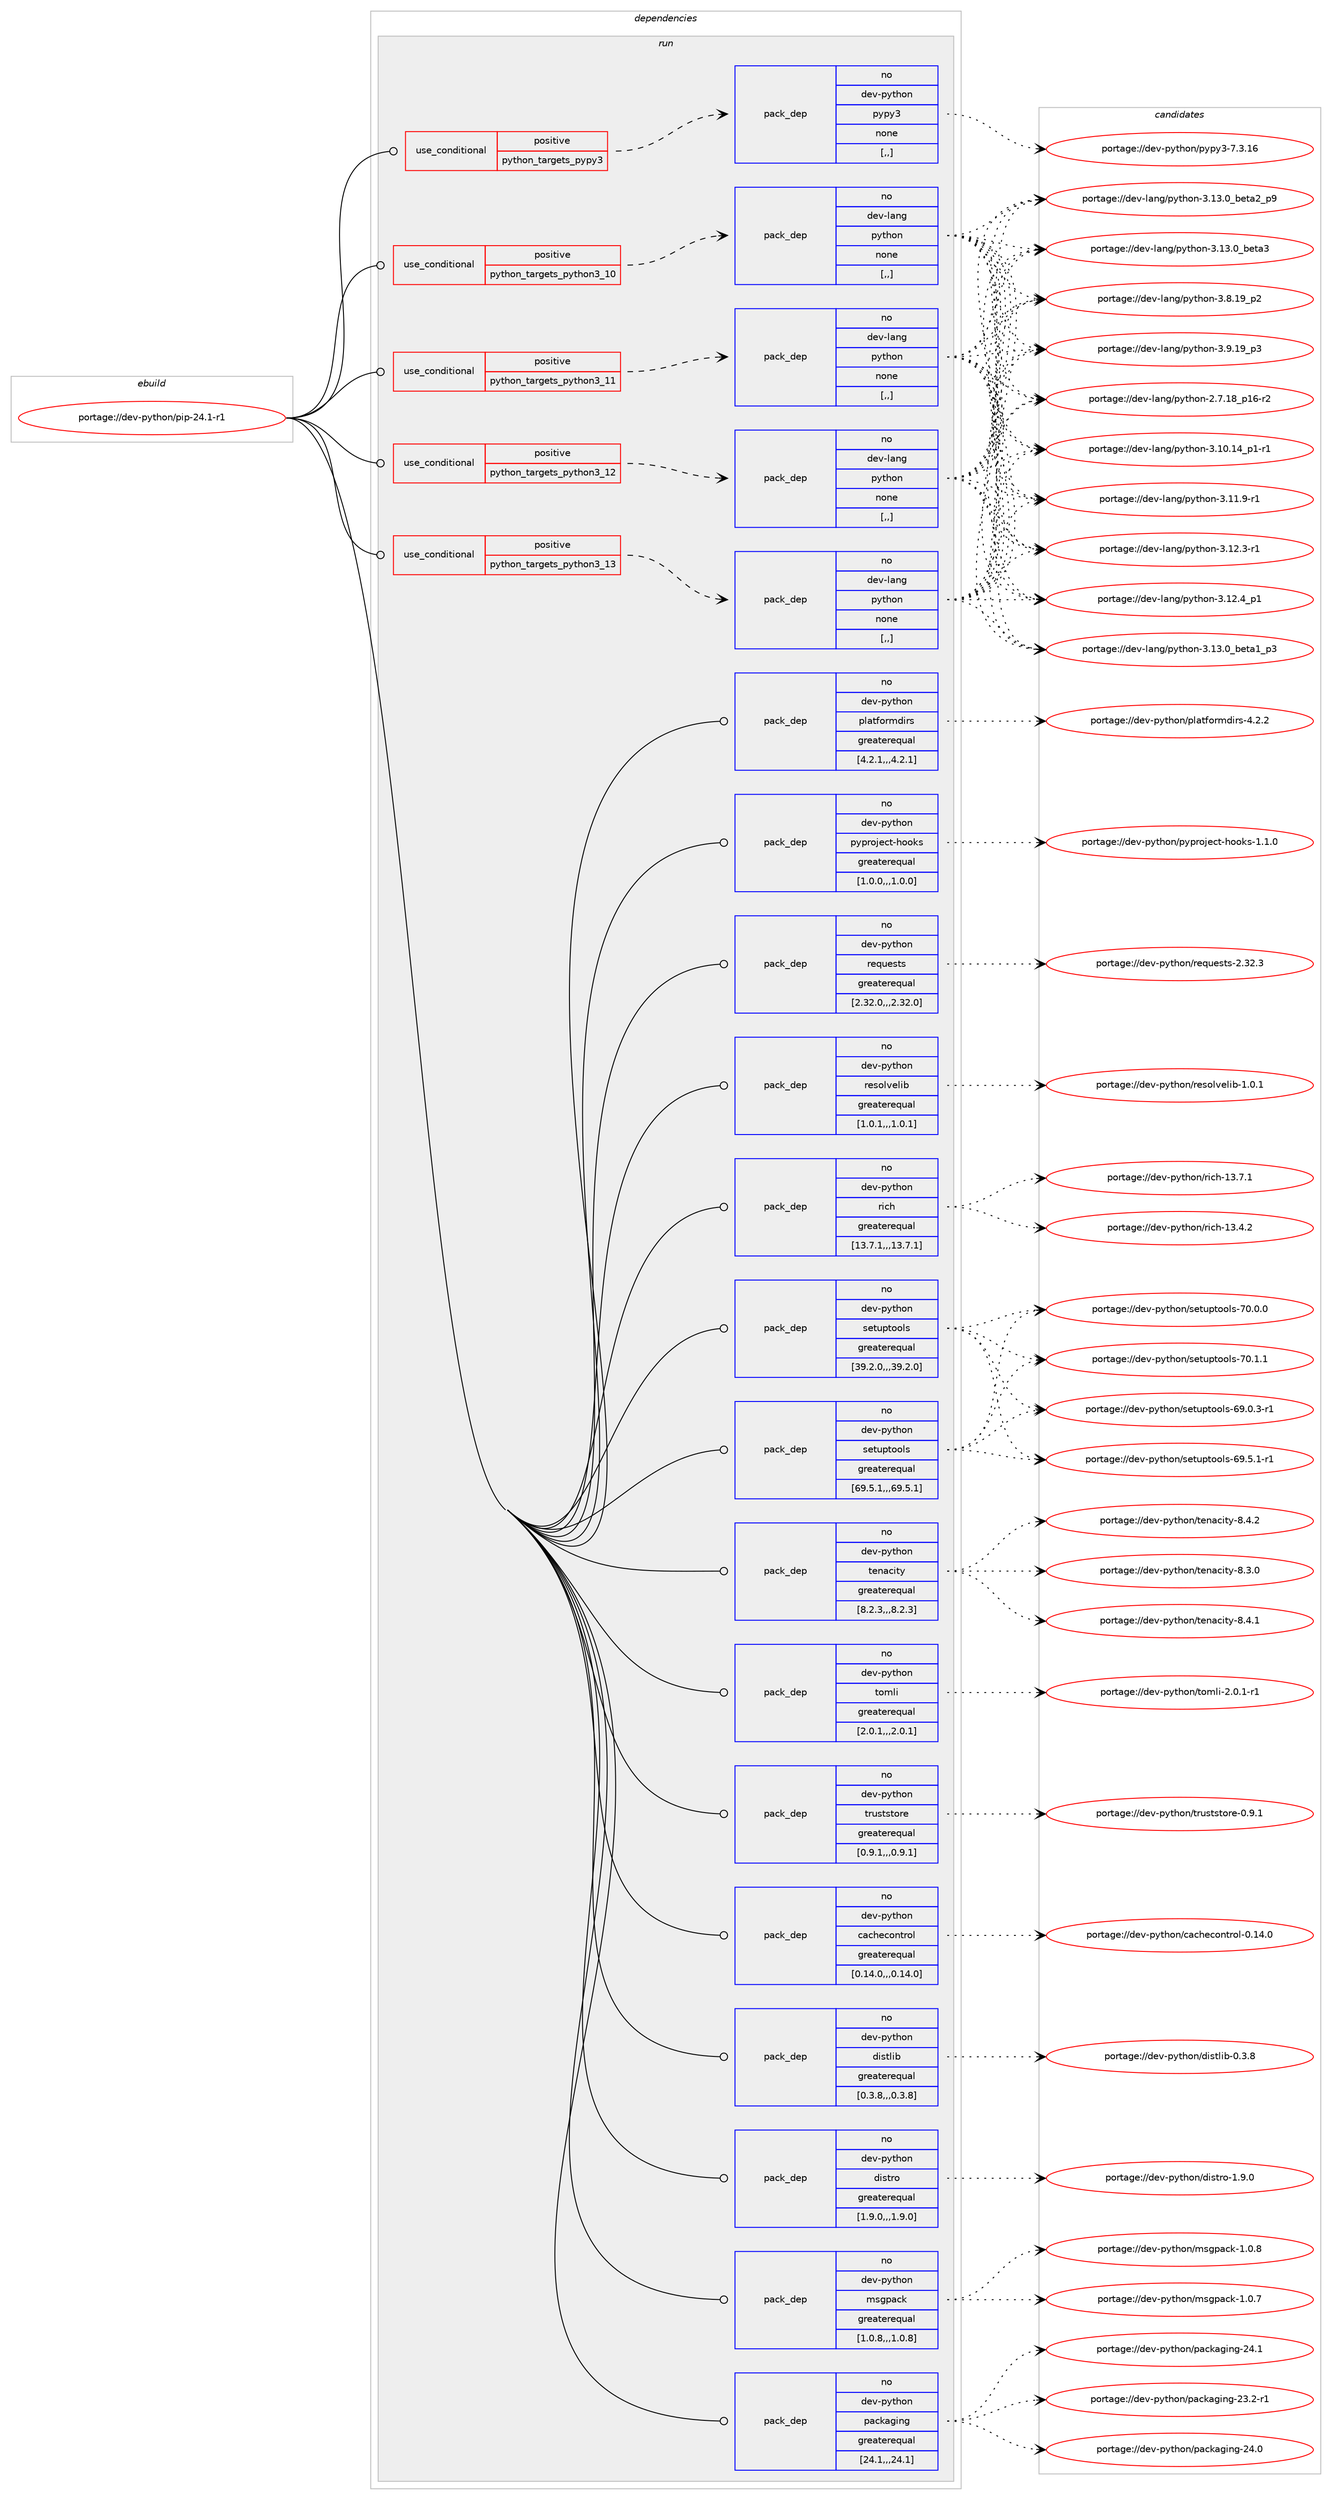 digraph prolog {

# *************
# Graph options
# *************

newrank=true;
concentrate=true;
compound=true;
graph [rankdir=LR,fontname=Helvetica,fontsize=10,ranksep=1.5];#, ranksep=2.5, nodesep=0.2];
edge  [arrowhead=vee];
node  [fontname=Helvetica,fontsize=10];

# **********
# The ebuild
# **********

subgraph cluster_leftcol {
color=gray;
rank=same;
label=<<i>ebuild</i>>;
id [label="portage://dev-python/pip-24.1-r1", color=red, width=4, href="../dev-python/pip-24.1-r1.svg"];
}

# ****************
# The dependencies
# ****************

subgraph cluster_midcol {
color=gray;
label=<<i>dependencies</i>>;
subgraph cluster_compile {
fillcolor="#eeeeee";
style=filled;
label=<<i>compile</i>>;
}
subgraph cluster_compileandrun {
fillcolor="#eeeeee";
style=filled;
label=<<i>compile and run</i>>;
}
subgraph cluster_run {
fillcolor="#eeeeee";
style=filled;
label=<<i>run</i>>;
subgraph cond34978 {
dependency150793 [label=<<TABLE BORDER="0" CELLBORDER="1" CELLSPACING="0" CELLPADDING="4"><TR><TD ROWSPAN="3" CELLPADDING="10">use_conditional</TD></TR><TR><TD>positive</TD></TR><TR><TD>python_targets_pypy3</TD></TR></TABLE>>, shape=none, color=red];
subgraph pack114598 {
dependency150794 [label=<<TABLE BORDER="0" CELLBORDER="1" CELLSPACING="0" CELLPADDING="4" WIDTH="220"><TR><TD ROWSPAN="6" CELLPADDING="30">pack_dep</TD></TR><TR><TD WIDTH="110">no</TD></TR><TR><TD>dev-python</TD></TR><TR><TD>pypy3</TD></TR><TR><TD>none</TD></TR><TR><TD>[,,]</TD></TR></TABLE>>, shape=none, color=blue];
}
dependency150793:e -> dependency150794:w [weight=20,style="dashed",arrowhead="vee"];
}
id:e -> dependency150793:w [weight=20,style="solid",arrowhead="odot"];
subgraph cond34979 {
dependency150795 [label=<<TABLE BORDER="0" CELLBORDER="1" CELLSPACING="0" CELLPADDING="4"><TR><TD ROWSPAN="3" CELLPADDING="10">use_conditional</TD></TR><TR><TD>positive</TD></TR><TR><TD>python_targets_python3_10</TD></TR></TABLE>>, shape=none, color=red];
subgraph pack114599 {
dependency150796 [label=<<TABLE BORDER="0" CELLBORDER="1" CELLSPACING="0" CELLPADDING="4" WIDTH="220"><TR><TD ROWSPAN="6" CELLPADDING="30">pack_dep</TD></TR><TR><TD WIDTH="110">no</TD></TR><TR><TD>dev-lang</TD></TR><TR><TD>python</TD></TR><TR><TD>none</TD></TR><TR><TD>[,,]</TD></TR></TABLE>>, shape=none, color=blue];
}
dependency150795:e -> dependency150796:w [weight=20,style="dashed",arrowhead="vee"];
}
id:e -> dependency150795:w [weight=20,style="solid",arrowhead="odot"];
subgraph cond34980 {
dependency150797 [label=<<TABLE BORDER="0" CELLBORDER="1" CELLSPACING="0" CELLPADDING="4"><TR><TD ROWSPAN="3" CELLPADDING="10">use_conditional</TD></TR><TR><TD>positive</TD></TR><TR><TD>python_targets_python3_11</TD></TR></TABLE>>, shape=none, color=red];
subgraph pack114600 {
dependency150798 [label=<<TABLE BORDER="0" CELLBORDER="1" CELLSPACING="0" CELLPADDING="4" WIDTH="220"><TR><TD ROWSPAN="6" CELLPADDING="30">pack_dep</TD></TR><TR><TD WIDTH="110">no</TD></TR><TR><TD>dev-lang</TD></TR><TR><TD>python</TD></TR><TR><TD>none</TD></TR><TR><TD>[,,]</TD></TR></TABLE>>, shape=none, color=blue];
}
dependency150797:e -> dependency150798:w [weight=20,style="dashed",arrowhead="vee"];
}
id:e -> dependency150797:w [weight=20,style="solid",arrowhead="odot"];
subgraph cond34981 {
dependency150799 [label=<<TABLE BORDER="0" CELLBORDER="1" CELLSPACING="0" CELLPADDING="4"><TR><TD ROWSPAN="3" CELLPADDING="10">use_conditional</TD></TR><TR><TD>positive</TD></TR><TR><TD>python_targets_python3_12</TD></TR></TABLE>>, shape=none, color=red];
subgraph pack114601 {
dependency150800 [label=<<TABLE BORDER="0" CELLBORDER="1" CELLSPACING="0" CELLPADDING="4" WIDTH="220"><TR><TD ROWSPAN="6" CELLPADDING="30">pack_dep</TD></TR><TR><TD WIDTH="110">no</TD></TR><TR><TD>dev-lang</TD></TR><TR><TD>python</TD></TR><TR><TD>none</TD></TR><TR><TD>[,,]</TD></TR></TABLE>>, shape=none, color=blue];
}
dependency150799:e -> dependency150800:w [weight=20,style="dashed",arrowhead="vee"];
}
id:e -> dependency150799:w [weight=20,style="solid",arrowhead="odot"];
subgraph cond34982 {
dependency150801 [label=<<TABLE BORDER="0" CELLBORDER="1" CELLSPACING="0" CELLPADDING="4"><TR><TD ROWSPAN="3" CELLPADDING="10">use_conditional</TD></TR><TR><TD>positive</TD></TR><TR><TD>python_targets_python3_13</TD></TR></TABLE>>, shape=none, color=red];
subgraph pack114602 {
dependency150802 [label=<<TABLE BORDER="0" CELLBORDER="1" CELLSPACING="0" CELLPADDING="4" WIDTH="220"><TR><TD ROWSPAN="6" CELLPADDING="30">pack_dep</TD></TR><TR><TD WIDTH="110">no</TD></TR><TR><TD>dev-lang</TD></TR><TR><TD>python</TD></TR><TR><TD>none</TD></TR><TR><TD>[,,]</TD></TR></TABLE>>, shape=none, color=blue];
}
dependency150801:e -> dependency150802:w [weight=20,style="dashed",arrowhead="vee"];
}
id:e -> dependency150801:w [weight=20,style="solid",arrowhead="odot"];
subgraph pack114603 {
dependency150803 [label=<<TABLE BORDER="0" CELLBORDER="1" CELLSPACING="0" CELLPADDING="4" WIDTH="220"><TR><TD ROWSPAN="6" CELLPADDING="30">pack_dep</TD></TR><TR><TD WIDTH="110">no</TD></TR><TR><TD>dev-python</TD></TR><TR><TD>cachecontrol</TD></TR><TR><TD>greaterequal</TD></TR><TR><TD>[0.14.0,,,0.14.0]</TD></TR></TABLE>>, shape=none, color=blue];
}
id:e -> dependency150803:w [weight=20,style="solid",arrowhead="odot"];
subgraph pack114604 {
dependency150804 [label=<<TABLE BORDER="0" CELLBORDER="1" CELLSPACING="0" CELLPADDING="4" WIDTH="220"><TR><TD ROWSPAN="6" CELLPADDING="30">pack_dep</TD></TR><TR><TD WIDTH="110">no</TD></TR><TR><TD>dev-python</TD></TR><TR><TD>distlib</TD></TR><TR><TD>greaterequal</TD></TR><TR><TD>[0.3.8,,,0.3.8]</TD></TR></TABLE>>, shape=none, color=blue];
}
id:e -> dependency150804:w [weight=20,style="solid",arrowhead="odot"];
subgraph pack114605 {
dependency150805 [label=<<TABLE BORDER="0" CELLBORDER="1" CELLSPACING="0" CELLPADDING="4" WIDTH="220"><TR><TD ROWSPAN="6" CELLPADDING="30">pack_dep</TD></TR><TR><TD WIDTH="110">no</TD></TR><TR><TD>dev-python</TD></TR><TR><TD>distro</TD></TR><TR><TD>greaterequal</TD></TR><TR><TD>[1.9.0,,,1.9.0]</TD></TR></TABLE>>, shape=none, color=blue];
}
id:e -> dependency150805:w [weight=20,style="solid",arrowhead="odot"];
subgraph pack114606 {
dependency150806 [label=<<TABLE BORDER="0" CELLBORDER="1" CELLSPACING="0" CELLPADDING="4" WIDTH="220"><TR><TD ROWSPAN="6" CELLPADDING="30">pack_dep</TD></TR><TR><TD WIDTH="110">no</TD></TR><TR><TD>dev-python</TD></TR><TR><TD>msgpack</TD></TR><TR><TD>greaterequal</TD></TR><TR><TD>[1.0.8,,,1.0.8]</TD></TR></TABLE>>, shape=none, color=blue];
}
id:e -> dependency150806:w [weight=20,style="solid",arrowhead="odot"];
subgraph pack114607 {
dependency150807 [label=<<TABLE BORDER="0" CELLBORDER="1" CELLSPACING="0" CELLPADDING="4" WIDTH="220"><TR><TD ROWSPAN="6" CELLPADDING="30">pack_dep</TD></TR><TR><TD WIDTH="110">no</TD></TR><TR><TD>dev-python</TD></TR><TR><TD>packaging</TD></TR><TR><TD>greaterequal</TD></TR><TR><TD>[24.1,,,24.1]</TD></TR></TABLE>>, shape=none, color=blue];
}
id:e -> dependency150807:w [weight=20,style="solid",arrowhead="odot"];
subgraph pack114608 {
dependency150808 [label=<<TABLE BORDER="0" CELLBORDER="1" CELLSPACING="0" CELLPADDING="4" WIDTH="220"><TR><TD ROWSPAN="6" CELLPADDING="30">pack_dep</TD></TR><TR><TD WIDTH="110">no</TD></TR><TR><TD>dev-python</TD></TR><TR><TD>platformdirs</TD></TR><TR><TD>greaterequal</TD></TR><TR><TD>[4.2.1,,,4.2.1]</TD></TR></TABLE>>, shape=none, color=blue];
}
id:e -> dependency150808:w [weight=20,style="solid",arrowhead="odot"];
subgraph pack114609 {
dependency150809 [label=<<TABLE BORDER="0" CELLBORDER="1" CELLSPACING="0" CELLPADDING="4" WIDTH="220"><TR><TD ROWSPAN="6" CELLPADDING="30">pack_dep</TD></TR><TR><TD WIDTH="110">no</TD></TR><TR><TD>dev-python</TD></TR><TR><TD>pyproject-hooks</TD></TR><TR><TD>greaterequal</TD></TR><TR><TD>[1.0.0,,,1.0.0]</TD></TR></TABLE>>, shape=none, color=blue];
}
id:e -> dependency150809:w [weight=20,style="solid",arrowhead="odot"];
subgraph pack114610 {
dependency150810 [label=<<TABLE BORDER="0" CELLBORDER="1" CELLSPACING="0" CELLPADDING="4" WIDTH="220"><TR><TD ROWSPAN="6" CELLPADDING="30">pack_dep</TD></TR><TR><TD WIDTH="110">no</TD></TR><TR><TD>dev-python</TD></TR><TR><TD>requests</TD></TR><TR><TD>greaterequal</TD></TR><TR><TD>[2.32.0,,,2.32.0]</TD></TR></TABLE>>, shape=none, color=blue];
}
id:e -> dependency150810:w [weight=20,style="solid",arrowhead="odot"];
subgraph pack114611 {
dependency150811 [label=<<TABLE BORDER="0" CELLBORDER="1" CELLSPACING="0" CELLPADDING="4" WIDTH="220"><TR><TD ROWSPAN="6" CELLPADDING="30">pack_dep</TD></TR><TR><TD WIDTH="110">no</TD></TR><TR><TD>dev-python</TD></TR><TR><TD>resolvelib</TD></TR><TR><TD>greaterequal</TD></TR><TR><TD>[1.0.1,,,1.0.1]</TD></TR></TABLE>>, shape=none, color=blue];
}
id:e -> dependency150811:w [weight=20,style="solid",arrowhead="odot"];
subgraph pack114612 {
dependency150812 [label=<<TABLE BORDER="0" CELLBORDER="1" CELLSPACING="0" CELLPADDING="4" WIDTH="220"><TR><TD ROWSPAN="6" CELLPADDING="30">pack_dep</TD></TR><TR><TD WIDTH="110">no</TD></TR><TR><TD>dev-python</TD></TR><TR><TD>rich</TD></TR><TR><TD>greaterequal</TD></TR><TR><TD>[13.7.1,,,13.7.1]</TD></TR></TABLE>>, shape=none, color=blue];
}
id:e -> dependency150812:w [weight=20,style="solid",arrowhead="odot"];
subgraph pack114613 {
dependency150813 [label=<<TABLE BORDER="0" CELLBORDER="1" CELLSPACING="0" CELLPADDING="4" WIDTH="220"><TR><TD ROWSPAN="6" CELLPADDING="30">pack_dep</TD></TR><TR><TD WIDTH="110">no</TD></TR><TR><TD>dev-python</TD></TR><TR><TD>setuptools</TD></TR><TR><TD>greaterequal</TD></TR><TR><TD>[39.2.0,,,39.2.0]</TD></TR></TABLE>>, shape=none, color=blue];
}
id:e -> dependency150813:w [weight=20,style="solid",arrowhead="odot"];
subgraph pack114614 {
dependency150814 [label=<<TABLE BORDER="0" CELLBORDER="1" CELLSPACING="0" CELLPADDING="4" WIDTH="220"><TR><TD ROWSPAN="6" CELLPADDING="30">pack_dep</TD></TR><TR><TD WIDTH="110">no</TD></TR><TR><TD>dev-python</TD></TR><TR><TD>setuptools</TD></TR><TR><TD>greaterequal</TD></TR><TR><TD>[69.5.1,,,69.5.1]</TD></TR></TABLE>>, shape=none, color=blue];
}
id:e -> dependency150814:w [weight=20,style="solid",arrowhead="odot"];
subgraph pack114615 {
dependency150815 [label=<<TABLE BORDER="0" CELLBORDER="1" CELLSPACING="0" CELLPADDING="4" WIDTH="220"><TR><TD ROWSPAN="6" CELLPADDING="30">pack_dep</TD></TR><TR><TD WIDTH="110">no</TD></TR><TR><TD>dev-python</TD></TR><TR><TD>tenacity</TD></TR><TR><TD>greaterequal</TD></TR><TR><TD>[8.2.3,,,8.2.3]</TD></TR></TABLE>>, shape=none, color=blue];
}
id:e -> dependency150815:w [weight=20,style="solid",arrowhead="odot"];
subgraph pack114616 {
dependency150816 [label=<<TABLE BORDER="0" CELLBORDER="1" CELLSPACING="0" CELLPADDING="4" WIDTH="220"><TR><TD ROWSPAN="6" CELLPADDING="30">pack_dep</TD></TR><TR><TD WIDTH="110">no</TD></TR><TR><TD>dev-python</TD></TR><TR><TD>tomli</TD></TR><TR><TD>greaterequal</TD></TR><TR><TD>[2.0.1,,,2.0.1]</TD></TR></TABLE>>, shape=none, color=blue];
}
id:e -> dependency150816:w [weight=20,style="solid",arrowhead="odot"];
subgraph pack114617 {
dependency150817 [label=<<TABLE BORDER="0" CELLBORDER="1" CELLSPACING="0" CELLPADDING="4" WIDTH="220"><TR><TD ROWSPAN="6" CELLPADDING="30">pack_dep</TD></TR><TR><TD WIDTH="110">no</TD></TR><TR><TD>dev-python</TD></TR><TR><TD>truststore</TD></TR><TR><TD>greaterequal</TD></TR><TR><TD>[0.9.1,,,0.9.1]</TD></TR></TABLE>>, shape=none, color=blue];
}
id:e -> dependency150817:w [weight=20,style="solid",arrowhead="odot"];
}
}

# **************
# The candidates
# **************

subgraph cluster_choices {
rank=same;
color=gray;
label=<<i>candidates</i>>;

subgraph choice114598 {
color=black;
nodesep=1;
choice10010111845112121116104111110471121211121215145554651464954 [label="portage://dev-python/pypy3-7.3.16", color=red, width=4,href="../dev-python/pypy3-7.3.16.svg"];
dependency150794:e -> choice10010111845112121116104111110471121211121215145554651464954:w [style=dotted,weight="100"];
}
subgraph choice114599 {
color=black;
nodesep=1;
choice100101118451089711010347112121116104111110455046554649569511249544511450 [label="portage://dev-lang/python-2.7.18_p16-r2", color=red, width=4,href="../dev-lang/python-2.7.18_p16-r2.svg"];
choice100101118451089711010347112121116104111110455146494846495295112494511449 [label="portage://dev-lang/python-3.10.14_p1-r1", color=red, width=4,href="../dev-lang/python-3.10.14_p1-r1.svg"];
choice100101118451089711010347112121116104111110455146494946574511449 [label="portage://dev-lang/python-3.11.9-r1", color=red, width=4,href="../dev-lang/python-3.11.9-r1.svg"];
choice100101118451089711010347112121116104111110455146495046514511449 [label="portage://dev-lang/python-3.12.3-r1", color=red, width=4,href="../dev-lang/python-3.12.3-r1.svg"];
choice100101118451089711010347112121116104111110455146495046529511249 [label="portage://dev-lang/python-3.12.4_p1", color=red, width=4,href="../dev-lang/python-3.12.4_p1.svg"];
choice10010111845108971101034711212111610411111045514649514648959810111697499511251 [label="portage://dev-lang/python-3.13.0_beta1_p3", color=red, width=4,href="../dev-lang/python-3.13.0_beta1_p3.svg"];
choice10010111845108971101034711212111610411111045514649514648959810111697509511257 [label="portage://dev-lang/python-3.13.0_beta2_p9", color=red, width=4,href="../dev-lang/python-3.13.0_beta2_p9.svg"];
choice1001011184510897110103471121211161041111104551464951464895981011169751 [label="portage://dev-lang/python-3.13.0_beta3", color=red, width=4,href="../dev-lang/python-3.13.0_beta3.svg"];
choice100101118451089711010347112121116104111110455146564649579511250 [label="portage://dev-lang/python-3.8.19_p2", color=red, width=4,href="../dev-lang/python-3.8.19_p2.svg"];
choice100101118451089711010347112121116104111110455146574649579511251 [label="portage://dev-lang/python-3.9.19_p3", color=red, width=4,href="../dev-lang/python-3.9.19_p3.svg"];
dependency150796:e -> choice100101118451089711010347112121116104111110455046554649569511249544511450:w [style=dotted,weight="100"];
dependency150796:e -> choice100101118451089711010347112121116104111110455146494846495295112494511449:w [style=dotted,weight="100"];
dependency150796:e -> choice100101118451089711010347112121116104111110455146494946574511449:w [style=dotted,weight="100"];
dependency150796:e -> choice100101118451089711010347112121116104111110455146495046514511449:w [style=dotted,weight="100"];
dependency150796:e -> choice100101118451089711010347112121116104111110455146495046529511249:w [style=dotted,weight="100"];
dependency150796:e -> choice10010111845108971101034711212111610411111045514649514648959810111697499511251:w [style=dotted,weight="100"];
dependency150796:e -> choice10010111845108971101034711212111610411111045514649514648959810111697509511257:w [style=dotted,weight="100"];
dependency150796:e -> choice1001011184510897110103471121211161041111104551464951464895981011169751:w [style=dotted,weight="100"];
dependency150796:e -> choice100101118451089711010347112121116104111110455146564649579511250:w [style=dotted,weight="100"];
dependency150796:e -> choice100101118451089711010347112121116104111110455146574649579511251:w [style=dotted,weight="100"];
}
subgraph choice114600 {
color=black;
nodesep=1;
choice100101118451089711010347112121116104111110455046554649569511249544511450 [label="portage://dev-lang/python-2.7.18_p16-r2", color=red, width=4,href="../dev-lang/python-2.7.18_p16-r2.svg"];
choice100101118451089711010347112121116104111110455146494846495295112494511449 [label="portage://dev-lang/python-3.10.14_p1-r1", color=red, width=4,href="../dev-lang/python-3.10.14_p1-r1.svg"];
choice100101118451089711010347112121116104111110455146494946574511449 [label="portage://dev-lang/python-3.11.9-r1", color=red, width=4,href="../dev-lang/python-3.11.9-r1.svg"];
choice100101118451089711010347112121116104111110455146495046514511449 [label="portage://dev-lang/python-3.12.3-r1", color=red, width=4,href="../dev-lang/python-3.12.3-r1.svg"];
choice100101118451089711010347112121116104111110455146495046529511249 [label="portage://dev-lang/python-3.12.4_p1", color=red, width=4,href="../dev-lang/python-3.12.4_p1.svg"];
choice10010111845108971101034711212111610411111045514649514648959810111697499511251 [label="portage://dev-lang/python-3.13.0_beta1_p3", color=red, width=4,href="../dev-lang/python-3.13.0_beta1_p3.svg"];
choice10010111845108971101034711212111610411111045514649514648959810111697509511257 [label="portage://dev-lang/python-3.13.0_beta2_p9", color=red, width=4,href="../dev-lang/python-3.13.0_beta2_p9.svg"];
choice1001011184510897110103471121211161041111104551464951464895981011169751 [label="portage://dev-lang/python-3.13.0_beta3", color=red, width=4,href="../dev-lang/python-3.13.0_beta3.svg"];
choice100101118451089711010347112121116104111110455146564649579511250 [label="portage://dev-lang/python-3.8.19_p2", color=red, width=4,href="../dev-lang/python-3.8.19_p2.svg"];
choice100101118451089711010347112121116104111110455146574649579511251 [label="portage://dev-lang/python-3.9.19_p3", color=red, width=4,href="../dev-lang/python-3.9.19_p3.svg"];
dependency150798:e -> choice100101118451089711010347112121116104111110455046554649569511249544511450:w [style=dotted,weight="100"];
dependency150798:e -> choice100101118451089711010347112121116104111110455146494846495295112494511449:w [style=dotted,weight="100"];
dependency150798:e -> choice100101118451089711010347112121116104111110455146494946574511449:w [style=dotted,weight="100"];
dependency150798:e -> choice100101118451089711010347112121116104111110455146495046514511449:w [style=dotted,weight="100"];
dependency150798:e -> choice100101118451089711010347112121116104111110455146495046529511249:w [style=dotted,weight="100"];
dependency150798:e -> choice10010111845108971101034711212111610411111045514649514648959810111697499511251:w [style=dotted,weight="100"];
dependency150798:e -> choice10010111845108971101034711212111610411111045514649514648959810111697509511257:w [style=dotted,weight="100"];
dependency150798:e -> choice1001011184510897110103471121211161041111104551464951464895981011169751:w [style=dotted,weight="100"];
dependency150798:e -> choice100101118451089711010347112121116104111110455146564649579511250:w [style=dotted,weight="100"];
dependency150798:e -> choice100101118451089711010347112121116104111110455146574649579511251:w [style=dotted,weight="100"];
}
subgraph choice114601 {
color=black;
nodesep=1;
choice100101118451089711010347112121116104111110455046554649569511249544511450 [label="portage://dev-lang/python-2.7.18_p16-r2", color=red, width=4,href="../dev-lang/python-2.7.18_p16-r2.svg"];
choice100101118451089711010347112121116104111110455146494846495295112494511449 [label="portage://dev-lang/python-3.10.14_p1-r1", color=red, width=4,href="../dev-lang/python-3.10.14_p1-r1.svg"];
choice100101118451089711010347112121116104111110455146494946574511449 [label="portage://dev-lang/python-3.11.9-r1", color=red, width=4,href="../dev-lang/python-3.11.9-r1.svg"];
choice100101118451089711010347112121116104111110455146495046514511449 [label="portage://dev-lang/python-3.12.3-r1", color=red, width=4,href="../dev-lang/python-3.12.3-r1.svg"];
choice100101118451089711010347112121116104111110455146495046529511249 [label="portage://dev-lang/python-3.12.4_p1", color=red, width=4,href="../dev-lang/python-3.12.4_p1.svg"];
choice10010111845108971101034711212111610411111045514649514648959810111697499511251 [label="portage://dev-lang/python-3.13.0_beta1_p3", color=red, width=4,href="../dev-lang/python-3.13.0_beta1_p3.svg"];
choice10010111845108971101034711212111610411111045514649514648959810111697509511257 [label="portage://dev-lang/python-3.13.0_beta2_p9", color=red, width=4,href="../dev-lang/python-3.13.0_beta2_p9.svg"];
choice1001011184510897110103471121211161041111104551464951464895981011169751 [label="portage://dev-lang/python-3.13.0_beta3", color=red, width=4,href="../dev-lang/python-3.13.0_beta3.svg"];
choice100101118451089711010347112121116104111110455146564649579511250 [label="portage://dev-lang/python-3.8.19_p2", color=red, width=4,href="../dev-lang/python-3.8.19_p2.svg"];
choice100101118451089711010347112121116104111110455146574649579511251 [label="portage://dev-lang/python-3.9.19_p3", color=red, width=4,href="../dev-lang/python-3.9.19_p3.svg"];
dependency150800:e -> choice100101118451089711010347112121116104111110455046554649569511249544511450:w [style=dotted,weight="100"];
dependency150800:e -> choice100101118451089711010347112121116104111110455146494846495295112494511449:w [style=dotted,weight="100"];
dependency150800:e -> choice100101118451089711010347112121116104111110455146494946574511449:w [style=dotted,weight="100"];
dependency150800:e -> choice100101118451089711010347112121116104111110455146495046514511449:w [style=dotted,weight="100"];
dependency150800:e -> choice100101118451089711010347112121116104111110455146495046529511249:w [style=dotted,weight="100"];
dependency150800:e -> choice10010111845108971101034711212111610411111045514649514648959810111697499511251:w [style=dotted,weight="100"];
dependency150800:e -> choice10010111845108971101034711212111610411111045514649514648959810111697509511257:w [style=dotted,weight="100"];
dependency150800:e -> choice1001011184510897110103471121211161041111104551464951464895981011169751:w [style=dotted,weight="100"];
dependency150800:e -> choice100101118451089711010347112121116104111110455146564649579511250:w [style=dotted,weight="100"];
dependency150800:e -> choice100101118451089711010347112121116104111110455146574649579511251:w [style=dotted,weight="100"];
}
subgraph choice114602 {
color=black;
nodesep=1;
choice100101118451089711010347112121116104111110455046554649569511249544511450 [label="portage://dev-lang/python-2.7.18_p16-r2", color=red, width=4,href="../dev-lang/python-2.7.18_p16-r2.svg"];
choice100101118451089711010347112121116104111110455146494846495295112494511449 [label="portage://dev-lang/python-3.10.14_p1-r1", color=red, width=4,href="../dev-lang/python-3.10.14_p1-r1.svg"];
choice100101118451089711010347112121116104111110455146494946574511449 [label="portage://dev-lang/python-3.11.9-r1", color=red, width=4,href="../dev-lang/python-3.11.9-r1.svg"];
choice100101118451089711010347112121116104111110455146495046514511449 [label="portage://dev-lang/python-3.12.3-r1", color=red, width=4,href="../dev-lang/python-3.12.3-r1.svg"];
choice100101118451089711010347112121116104111110455146495046529511249 [label="portage://dev-lang/python-3.12.4_p1", color=red, width=4,href="../dev-lang/python-3.12.4_p1.svg"];
choice10010111845108971101034711212111610411111045514649514648959810111697499511251 [label="portage://dev-lang/python-3.13.0_beta1_p3", color=red, width=4,href="../dev-lang/python-3.13.0_beta1_p3.svg"];
choice10010111845108971101034711212111610411111045514649514648959810111697509511257 [label="portage://dev-lang/python-3.13.0_beta2_p9", color=red, width=4,href="../dev-lang/python-3.13.0_beta2_p9.svg"];
choice1001011184510897110103471121211161041111104551464951464895981011169751 [label="portage://dev-lang/python-3.13.0_beta3", color=red, width=4,href="../dev-lang/python-3.13.0_beta3.svg"];
choice100101118451089711010347112121116104111110455146564649579511250 [label="portage://dev-lang/python-3.8.19_p2", color=red, width=4,href="../dev-lang/python-3.8.19_p2.svg"];
choice100101118451089711010347112121116104111110455146574649579511251 [label="portage://dev-lang/python-3.9.19_p3", color=red, width=4,href="../dev-lang/python-3.9.19_p3.svg"];
dependency150802:e -> choice100101118451089711010347112121116104111110455046554649569511249544511450:w [style=dotted,weight="100"];
dependency150802:e -> choice100101118451089711010347112121116104111110455146494846495295112494511449:w [style=dotted,weight="100"];
dependency150802:e -> choice100101118451089711010347112121116104111110455146494946574511449:w [style=dotted,weight="100"];
dependency150802:e -> choice100101118451089711010347112121116104111110455146495046514511449:w [style=dotted,weight="100"];
dependency150802:e -> choice100101118451089711010347112121116104111110455146495046529511249:w [style=dotted,weight="100"];
dependency150802:e -> choice10010111845108971101034711212111610411111045514649514648959810111697499511251:w [style=dotted,weight="100"];
dependency150802:e -> choice10010111845108971101034711212111610411111045514649514648959810111697509511257:w [style=dotted,weight="100"];
dependency150802:e -> choice1001011184510897110103471121211161041111104551464951464895981011169751:w [style=dotted,weight="100"];
dependency150802:e -> choice100101118451089711010347112121116104111110455146564649579511250:w [style=dotted,weight="100"];
dependency150802:e -> choice100101118451089711010347112121116104111110455146574649579511251:w [style=dotted,weight="100"];
}
subgraph choice114603 {
color=black;
nodesep=1;
choice10010111845112121116104111110479997991041019911111011611411110845484649524648 [label="portage://dev-python/cachecontrol-0.14.0", color=red, width=4,href="../dev-python/cachecontrol-0.14.0.svg"];
dependency150803:e -> choice10010111845112121116104111110479997991041019911111011611411110845484649524648:w [style=dotted,weight="100"];
}
subgraph choice114604 {
color=black;
nodesep=1;
choice100101118451121211161041111104710010511511610810598454846514656 [label="portage://dev-python/distlib-0.3.8", color=red, width=4,href="../dev-python/distlib-0.3.8.svg"];
dependency150804:e -> choice100101118451121211161041111104710010511511610810598454846514656:w [style=dotted,weight="100"];
}
subgraph choice114605 {
color=black;
nodesep=1;
choice1001011184511212111610411111047100105115116114111454946574648 [label="portage://dev-python/distro-1.9.0", color=red, width=4,href="../dev-python/distro-1.9.0.svg"];
dependency150805:e -> choice1001011184511212111610411111047100105115116114111454946574648:w [style=dotted,weight="100"];
}
subgraph choice114606 {
color=black;
nodesep=1;
choice10010111845112121116104111110471091151031129799107454946484655 [label="portage://dev-python/msgpack-1.0.7", color=red, width=4,href="../dev-python/msgpack-1.0.7.svg"];
choice10010111845112121116104111110471091151031129799107454946484656 [label="portage://dev-python/msgpack-1.0.8", color=red, width=4,href="../dev-python/msgpack-1.0.8.svg"];
dependency150806:e -> choice10010111845112121116104111110471091151031129799107454946484655:w [style=dotted,weight="100"];
dependency150806:e -> choice10010111845112121116104111110471091151031129799107454946484656:w [style=dotted,weight="100"];
}
subgraph choice114607 {
color=black;
nodesep=1;
choice100101118451121211161041111104711297991079710310511010345505146504511449 [label="portage://dev-python/packaging-23.2-r1", color=red, width=4,href="../dev-python/packaging-23.2-r1.svg"];
choice10010111845112121116104111110471129799107971031051101034550524648 [label="portage://dev-python/packaging-24.0", color=red, width=4,href="../dev-python/packaging-24.0.svg"];
choice10010111845112121116104111110471129799107971031051101034550524649 [label="portage://dev-python/packaging-24.1", color=red, width=4,href="../dev-python/packaging-24.1.svg"];
dependency150807:e -> choice100101118451121211161041111104711297991079710310511010345505146504511449:w [style=dotted,weight="100"];
dependency150807:e -> choice10010111845112121116104111110471129799107971031051101034550524648:w [style=dotted,weight="100"];
dependency150807:e -> choice10010111845112121116104111110471129799107971031051101034550524649:w [style=dotted,weight="100"];
}
subgraph choice114608 {
color=black;
nodesep=1;
choice100101118451121211161041111104711210897116102111114109100105114115455246504650 [label="portage://dev-python/platformdirs-4.2.2", color=red, width=4,href="../dev-python/platformdirs-4.2.2.svg"];
dependency150808:e -> choice100101118451121211161041111104711210897116102111114109100105114115455246504650:w [style=dotted,weight="100"];
}
subgraph choice114609 {
color=black;
nodesep=1;
choice10010111845112121116104111110471121211121141111061019911645104111111107115454946494648 [label="portage://dev-python/pyproject-hooks-1.1.0", color=red, width=4,href="../dev-python/pyproject-hooks-1.1.0.svg"];
dependency150809:e -> choice10010111845112121116104111110471121211121141111061019911645104111111107115454946494648:w [style=dotted,weight="100"];
}
subgraph choice114610 {
color=black;
nodesep=1;
choice100101118451121211161041111104711410111311710111511611545504651504651 [label="portage://dev-python/requests-2.32.3", color=red, width=4,href="../dev-python/requests-2.32.3.svg"];
dependency150810:e -> choice100101118451121211161041111104711410111311710111511611545504651504651:w [style=dotted,weight="100"];
}
subgraph choice114611 {
color=black;
nodesep=1;
choice100101118451121211161041111104711410111511110811810110810598454946484649 [label="portage://dev-python/resolvelib-1.0.1", color=red, width=4,href="../dev-python/resolvelib-1.0.1.svg"];
dependency150811:e -> choice100101118451121211161041111104711410111511110811810110810598454946484649:w [style=dotted,weight="100"];
}
subgraph choice114612 {
color=black;
nodesep=1;
choice10010111845112121116104111110471141059910445495146524650 [label="portage://dev-python/rich-13.4.2", color=red, width=4,href="../dev-python/rich-13.4.2.svg"];
choice10010111845112121116104111110471141059910445495146554649 [label="portage://dev-python/rich-13.7.1", color=red, width=4,href="../dev-python/rich-13.7.1.svg"];
dependency150812:e -> choice10010111845112121116104111110471141059910445495146524650:w [style=dotted,weight="100"];
dependency150812:e -> choice10010111845112121116104111110471141059910445495146554649:w [style=dotted,weight="100"];
}
subgraph choice114613 {
color=black;
nodesep=1;
choice1001011184511212111610411111047115101116117112116111111108115455457464846514511449 [label="portage://dev-python/setuptools-69.0.3-r1", color=red, width=4,href="../dev-python/setuptools-69.0.3-r1.svg"];
choice1001011184511212111610411111047115101116117112116111111108115455457465346494511449 [label="portage://dev-python/setuptools-69.5.1-r1", color=red, width=4,href="../dev-python/setuptools-69.5.1-r1.svg"];
choice100101118451121211161041111104711510111611711211611111110811545554846484648 [label="portage://dev-python/setuptools-70.0.0", color=red, width=4,href="../dev-python/setuptools-70.0.0.svg"];
choice100101118451121211161041111104711510111611711211611111110811545554846494649 [label="portage://dev-python/setuptools-70.1.1", color=red, width=4,href="../dev-python/setuptools-70.1.1.svg"];
dependency150813:e -> choice1001011184511212111610411111047115101116117112116111111108115455457464846514511449:w [style=dotted,weight="100"];
dependency150813:e -> choice1001011184511212111610411111047115101116117112116111111108115455457465346494511449:w [style=dotted,weight="100"];
dependency150813:e -> choice100101118451121211161041111104711510111611711211611111110811545554846484648:w [style=dotted,weight="100"];
dependency150813:e -> choice100101118451121211161041111104711510111611711211611111110811545554846494649:w [style=dotted,weight="100"];
}
subgraph choice114614 {
color=black;
nodesep=1;
choice1001011184511212111610411111047115101116117112116111111108115455457464846514511449 [label="portage://dev-python/setuptools-69.0.3-r1", color=red, width=4,href="../dev-python/setuptools-69.0.3-r1.svg"];
choice1001011184511212111610411111047115101116117112116111111108115455457465346494511449 [label="portage://dev-python/setuptools-69.5.1-r1", color=red, width=4,href="../dev-python/setuptools-69.5.1-r1.svg"];
choice100101118451121211161041111104711510111611711211611111110811545554846484648 [label="portage://dev-python/setuptools-70.0.0", color=red, width=4,href="../dev-python/setuptools-70.0.0.svg"];
choice100101118451121211161041111104711510111611711211611111110811545554846494649 [label="portage://dev-python/setuptools-70.1.1", color=red, width=4,href="../dev-python/setuptools-70.1.1.svg"];
dependency150814:e -> choice1001011184511212111610411111047115101116117112116111111108115455457464846514511449:w [style=dotted,weight="100"];
dependency150814:e -> choice1001011184511212111610411111047115101116117112116111111108115455457465346494511449:w [style=dotted,weight="100"];
dependency150814:e -> choice100101118451121211161041111104711510111611711211611111110811545554846484648:w [style=dotted,weight="100"];
dependency150814:e -> choice100101118451121211161041111104711510111611711211611111110811545554846494649:w [style=dotted,weight="100"];
}
subgraph choice114615 {
color=black;
nodesep=1;
choice10010111845112121116104111110471161011109799105116121455646514648 [label="portage://dev-python/tenacity-8.3.0", color=red, width=4,href="../dev-python/tenacity-8.3.0.svg"];
choice10010111845112121116104111110471161011109799105116121455646524649 [label="portage://dev-python/tenacity-8.4.1", color=red, width=4,href="../dev-python/tenacity-8.4.1.svg"];
choice10010111845112121116104111110471161011109799105116121455646524650 [label="portage://dev-python/tenacity-8.4.2", color=red, width=4,href="../dev-python/tenacity-8.4.2.svg"];
dependency150815:e -> choice10010111845112121116104111110471161011109799105116121455646514648:w [style=dotted,weight="100"];
dependency150815:e -> choice10010111845112121116104111110471161011109799105116121455646524649:w [style=dotted,weight="100"];
dependency150815:e -> choice10010111845112121116104111110471161011109799105116121455646524650:w [style=dotted,weight="100"];
}
subgraph choice114616 {
color=black;
nodesep=1;
choice10010111845112121116104111110471161111091081054550464846494511449 [label="portage://dev-python/tomli-2.0.1-r1", color=red, width=4,href="../dev-python/tomli-2.0.1-r1.svg"];
dependency150816:e -> choice10010111845112121116104111110471161111091081054550464846494511449:w [style=dotted,weight="100"];
}
subgraph choice114617 {
color=black;
nodesep=1;
choice1001011184511212111610411111047116114117115116115116111114101454846574649 [label="portage://dev-python/truststore-0.9.1", color=red, width=4,href="../dev-python/truststore-0.9.1.svg"];
dependency150817:e -> choice1001011184511212111610411111047116114117115116115116111114101454846574649:w [style=dotted,weight="100"];
}
}

}
